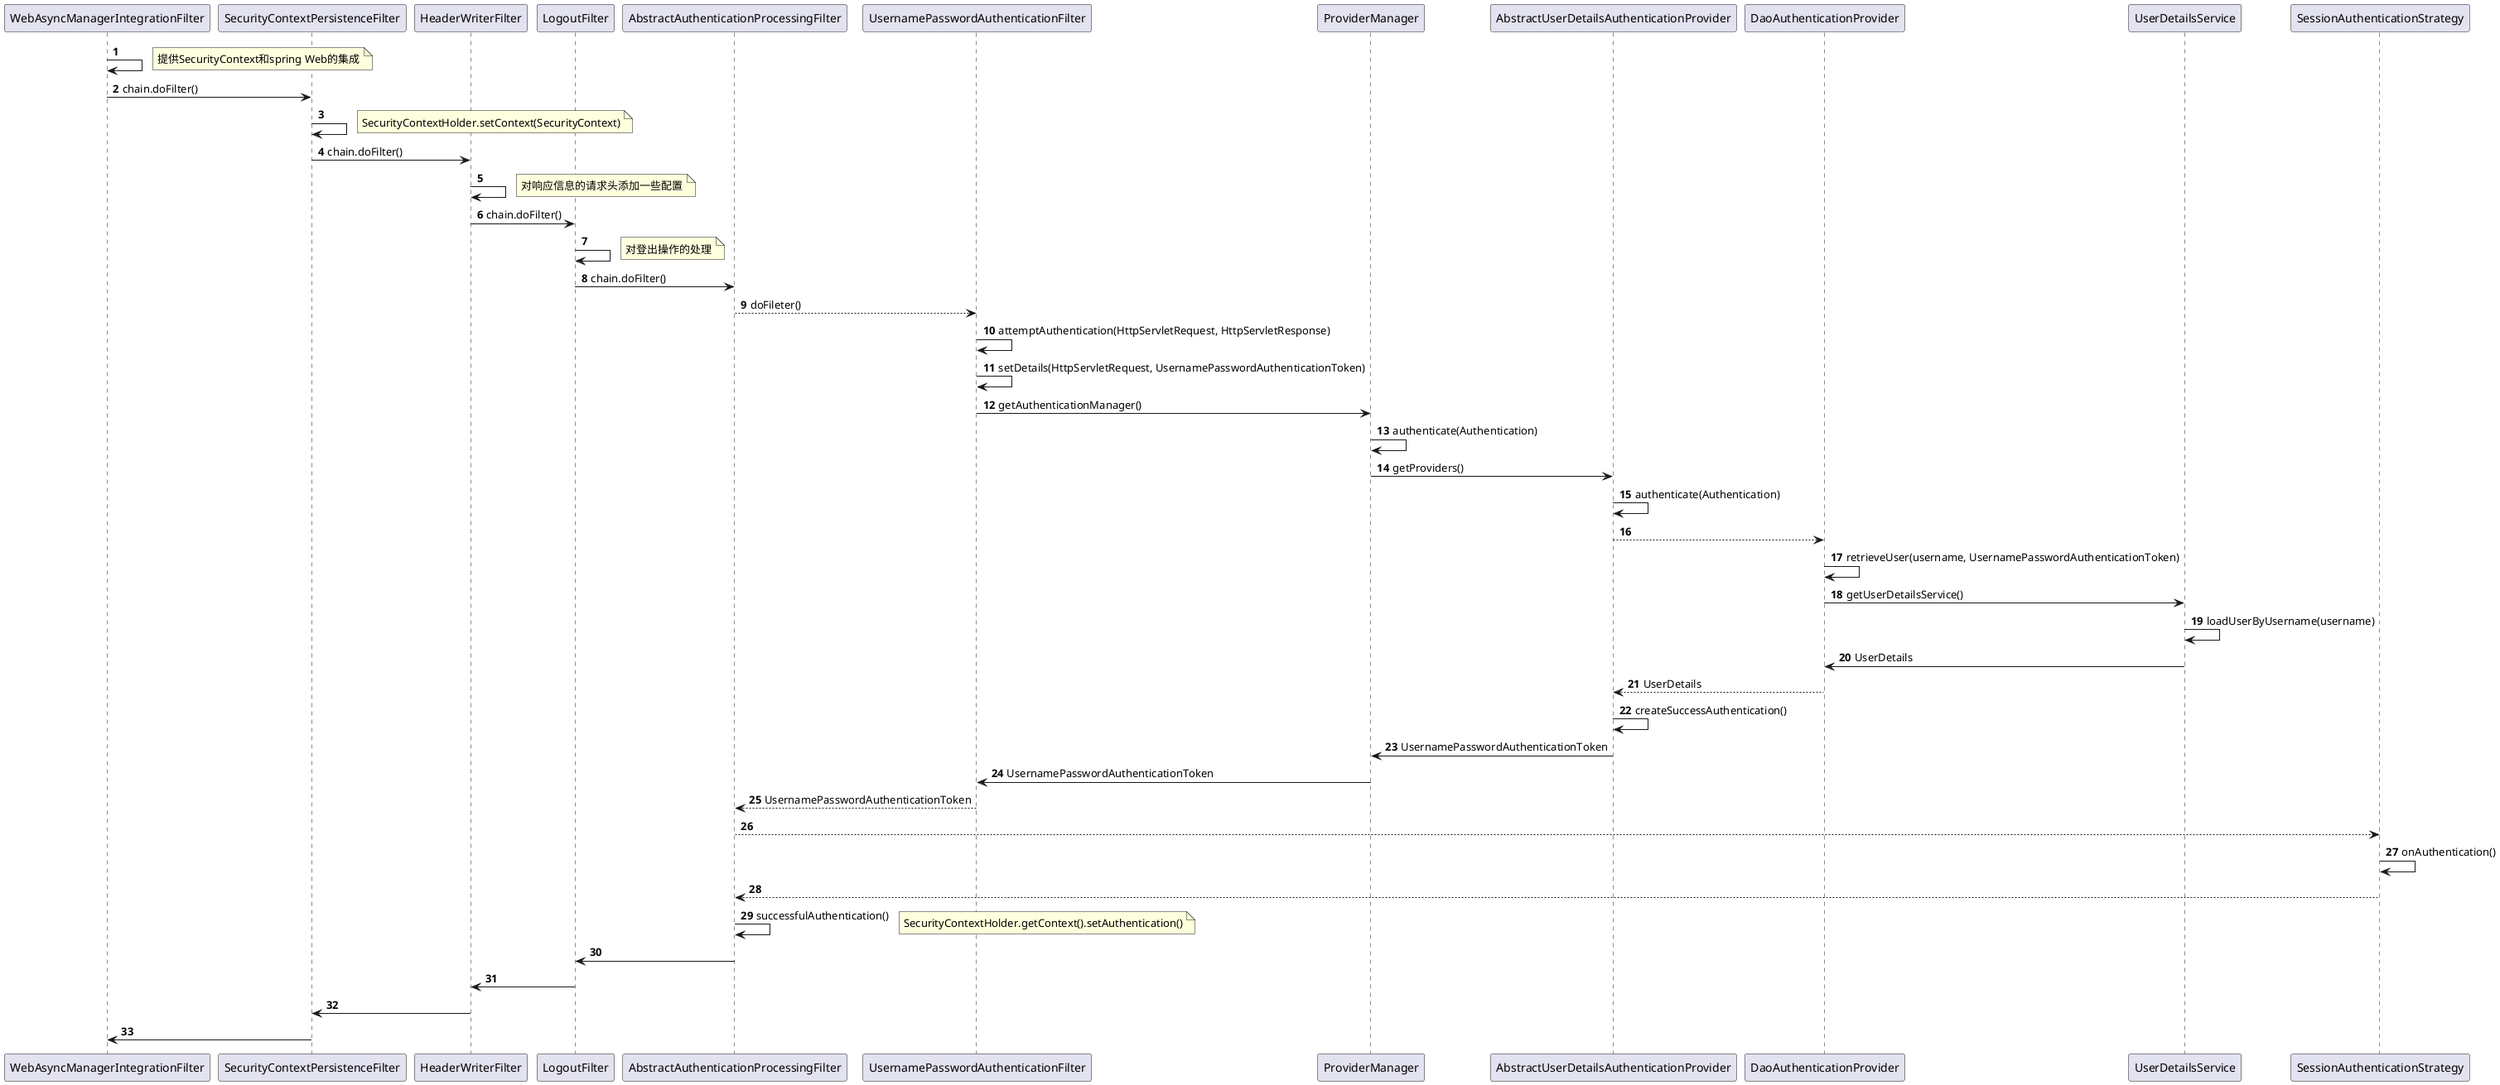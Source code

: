 @startuml springSecurity调用
autonumber 1
WebAsyncManagerIntegrationFilter -> WebAsyncManagerIntegrationFilter: 
note right: 提供SecurityContext和spring Web的集成
WebAsyncManagerIntegrationFilter -> SecurityContextPersistenceFilter: chain.doFilter()
SecurityContextPersistenceFilter -> SecurityContextPersistenceFilter: 
note right: SecurityContextHolder.setContext(SecurityContext)
SecurityContextPersistenceFilter -> HeaderWriterFilter: chain.doFilter()
HeaderWriterFilter -> HeaderWriterFilter: 
note right: 对响应信息的请求头添加一些配置
HeaderWriterFilter -> LogoutFilter: chain.doFilter()
LogoutFilter -> LogoutFilter: 
note right: 对登出操作的处理



LogoutFilter -> AbstractAuthenticationProcessingFilter: chain.doFilter()
AbstractAuthenticationProcessingFilter --> UsernamePasswordAuthenticationFilter: doFileter()
UsernamePasswordAuthenticationFilter -> UsernamePasswordAuthenticationFilter: attemptAuthentication(HttpServletRequest, HttpServletResponse)
UsernamePasswordAuthenticationFilter -> UsernamePasswordAuthenticationFilter: setDetails(HttpServletRequest, UsernamePasswordAuthenticationToken)
UsernamePasswordAuthenticationFilter -> ProviderManager: getAuthenticationManager()
ProviderManager -> ProviderManager: authenticate(Authentication)
ProviderManager -> AbstractUserDetailsAuthenticationProvider: getProviders()
AbstractUserDetailsAuthenticationProvider -> AbstractUserDetailsAuthenticationProvider: authenticate(Authentication)
AbstractUserDetailsAuthenticationProvider --> DaoAuthenticationProvider
DaoAuthenticationProvider -> DaoAuthenticationProvider: retrieveUser(username, UsernamePasswordAuthenticationToken)
DaoAuthenticationProvider -> UserDetailsService: getUserDetailsService()
UserDetailsService -> UserDetailsService: loadUserByUsername(username)
UserDetailsService -> DaoAuthenticationProvider: UserDetails
DaoAuthenticationProvider --> AbstractUserDetailsAuthenticationProvider: UserDetails
AbstractUserDetailsAuthenticationProvider -> AbstractUserDetailsAuthenticationProvider: createSuccessAuthentication()
AbstractUserDetailsAuthenticationProvider -> ProviderManager: UsernamePasswordAuthenticationToken
ProviderManager -> UsernamePasswordAuthenticationFilter: UsernamePasswordAuthenticationToken
UsernamePasswordAuthenticationFilter --> AbstractAuthenticationProcessingFilter: UsernamePasswordAuthenticationToken
AbstractAuthenticationProcessingFilter --> SessionAuthenticationStrategy
SessionAuthenticationStrategy -> SessionAuthenticationStrategy: onAuthentication()
SessionAuthenticationStrategy --> AbstractAuthenticationProcessingFilter
AbstractAuthenticationProcessingFilter -> AbstractAuthenticationProcessingFilter: successfulAuthentication()
note right: SecurityContextHolder.getContext().setAuthentication()
AbstractAuthenticationProcessingFilter -> LogoutFilter
LogoutFilter -> HeaderWriterFilter
HeaderWriterFilter -> SecurityContextPersistenceFilter
SecurityContextPersistenceFilter -> WebAsyncManagerIntegrationFilter
@enduml